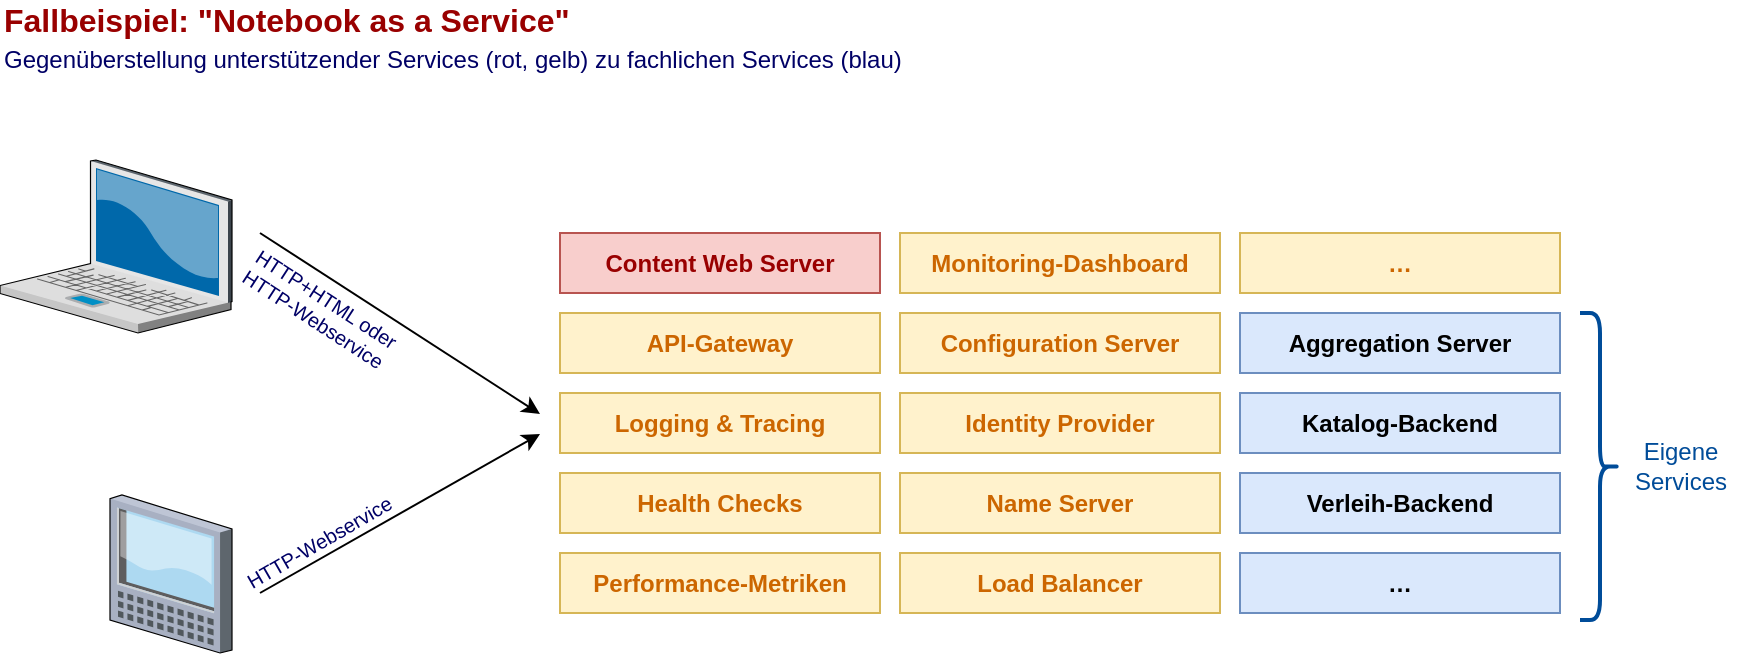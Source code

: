 <mxfile version="23.1.2" type="device" pages="2">
  <diagram name="services" id="gTJyQEtm0iGiL9PNHCEX">
    <mxGraphModel dx="2234" dy="366" grid="1" gridSize="10" guides="1" tooltips="1" connect="1" arrows="1" fold="1" page="0" pageScale="1" pageWidth="827" pageHeight="1169" math="0" shadow="0">
      <root>
        <mxCell id="PlpLn-77DpCHmZXiuhu--0" />
        <mxCell id="PlpLn-77DpCHmZXiuhu--1" parent="PlpLn-77DpCHmZXiuhu--0" />
        <mxCell id="PlpLn-77DpCHmZXiuhu--2" value="" style="verticalLabelPosition=bottom;aspect=fixed;html=1;verticalAlign=top;strokeColor=none;align=center;outlineConnect=0;shape=mxgraph.citrix.laptop_2;" parent="PlpLn-77DpCHmZXiuhu--1" vertex="1">
          <mxGeometry x="-480" y="520" width="116" height="86.5" as="geometry" />
        </mxCell>
        <mxCell id="PlpLn-77DpCHmZXiuhu--3" value="Fallbeispiel: &quot;Notebook as a Service&quot;" style="text;html=1;align=left;verticalAlign=middle;resizable=0;points=[];autosize=1;fontStyle=1;fontSize=16;fontColor=#990000;" parent="PlpLn-77DpCHmZXiuhu--1" vertex="1">
          <mxGeometry x="-480" y="440" width="300" height="20" as="geometry" />
        </mxCell>
        <mxCell id="PlpLn-77DpCHmZXiuhu--4" value="Gegenüberstellung unterstützender Services (rot, gelb) zu fachlichen Services (blau)" style="text;html=1;align=left;verticalAlign=middle;resizable=0;points=[];autosize=1;fontSize=12;fontColor=#000066;" parent="PlpLn-77DpCHmZXiuhu--1" vertex="1">
          <mxGeometry x="-480" y="460" width="460" height="20" as="geometry" />
        </mxCell>
        <mxCell id="PlpLn-77DpCHmZXiuhu--20" value="" style="endArrow=classic;html=1;strokeColor=#000000;fontSize=10;fontColor=#990000;" parent="PlpLn-77DpCHmZXiuhu--1" edge="1">
          <mxGeometry width="50" height="50" relative="1" as="geometry">
            <mxPoint x="-350" y="556.5" as="sourcePoint" />
            <mxPoint x="-210" y="647" as="targetPoint" />
          </mxGeometry>
        </mxCell>
        <mxCell id="PlpLn-77DpCHmZXiuhu--21" value="&lt;div&gt;HTTP+HTML oder&lt;br&gt;&lt;/div&gt;&lt;div&gt;HTTP-Webservice&lt;br&gt;&lt;/div&gt;" style="text;html=1;align=left;verticalAlign=middle;resizable=0;points=[];autosize=1;fontSize=10;labelBackgroundColor=none;fontColor=#000066;rotation=33;" parent="PlpLn-77DpCHmZXiuhu--1" vertex="1">
          <mxGeometry x="-364" y="583" width="100" height="30" as="geometry" />
        </mxCell>
        <mxCell id="PlpLn-77DpCHmZXiuhu--22" value="" style="verticalLabelPosition=bottom;aspect=fixed;html=1;verticalAlign=top;strokeColor=none;align=center;outlineConnect=0;shape=mxgraph.citrix.tablet_1;" parent="PlpLn-77DpCHmZXiuhu--1" vertex="1">
          <mxGeometry x="-425" y="687.5" width="61" height="79" as="geometry" />
        </mxCell>
        <mxCell id="PlpLn-77DpCHmZXiuhu--23" value="" style="endArrow=classic;html=1;strokeColor=#000000;fontSize=10;fontColor=#000066;" parent="PlpLn-77DpCHmZXiuhu--1" edge="1">
          <mxGeometry width="50" height="50" relative="1" as="geometry">
            <mxPoint x="-350" y="736.5" as="sourcePoint" />
            <mxPoint x="-210" y="657" as="targetPoint" />
          </mxGeometry>
        </mxCell>
        <mxCell id="PlpLn-77DpCHmZXiuhu--24" value="&lt;div&gt;HTTP-Webservice&lt;br&gt;&lt;/div&gt;" style="text;html=1;align=left;verticalAlign=middle;resizable=0;points=[];autosize=1;fontSize=10;labelBackgroundColor=none;fontColor=#000066;rotation=330;" parent="PlpLn-77DpCHmZXiuhu--1" vertex="1">
          <mxGeometry x="-364" y="696.5" width="100" height="20" as="geometry" />
        </mxCell>
        <mxCell id="huZ6jbBGV_iGCDyN7JHu-0" value="&lt;div align=&quot;center&quot;&gt;&lt;font style=&quot;font-size: 12px&quot;&gt;&lt;b&gt;Content Web Server&lt;/b&gt;&lt;/font&gt;&lt;br&gt;&lt;/div&gt;" style="rounded=0;whiteSpace=wrap;html=1;shadow=0;labelBackgroundColor=none;strokeColor=#b85450;strokeWidth=1;fillColor=#f8cecc;fontSize=10;align=center;fontColor=#990000;" parent="PlpLn-77DpCHmZXiuhu--1" vertex="1">
          <mxGeometry x="-200" y="556.5" width="160" height="30" as="geometry" />
        </mxCell>
        <mxCell id="huZ6jbBGV_iGCDyN7JHu-1" value="API-Gateway" style="rounded=0;whiteSpace=wrap;html=1;shadow=0;labelBackgroundColor=none;strokeColor=#d6b656;strokeWidth=1;fillColor=#fff2cc;fontSize=12;align=center;fontStyle=1;fontColor=#CC6600;" parent="PlpLn-77DpCHmZXiuhu--1" vertex="1">
          <mxGeometry x="-200" y="596.5" width="160" height="30" as="geometry" />
        </mxCell>
        <mxCell id="huZ6jbBGV_iGCDyN7JHu-2" value="Logging &amp;amp; Tracing" style="rounded=0;whiteSpace=wrap;html=1;shadow=0;labelBackgroundColor=none;strokeColor=#d6b656;strokeWidth=1;fillColor=#fff2cc;fontSize=12;align=center;fontStyle=1;fontColor=#CC6600;" parent="PlpLn-77DpCHmZXiuhu--1" vertex="1">
          <mxGeometry x="-200" y="636.5" width="160" height="30" as="geometry" />
        </mxCell>
        <mxCell id="huZ6jbBGV_iGCDyN7JHu-3" value="Health Checks" style="rounded=0;whiteSpace=wrap;html=1;shadow=0;labelBackgroundColor=none;strokeColor=#d6b656;strokeWidth=1;fillColor=#fff2cc;fontSize=12;align=center;fontStyle=1;fontColor=#CC6600;" parent="PlpLn-77DpCHmZXiuhu--1" vertex="1">
          <mxGeometry x="-200" y="676.5" width="160" height="30" as="geometry" />
        </mxCell>
        <mxCell id="huZ6jbBGV_iGCDyN7JHu-4" value="Monitoring-Dashboard" style="rounded=0;whiteSpace=wrap;html=1;shadow=0;labelBackgroundColor=none;strokeColor=#d6b656;strokeWidth=1;fillColor=#fff2cc;fontSize=12;align=center;fontStyle=1;fontColor=#CC6600;" parent="PlpLn-77DpCHmZXiuhu--1" vertex="1">
          <mxGeometry x="-30" y="556.5" width="160" height="30" as="geometry" />
        </mxCell>
        <mxCell id="huZ6jbBGV_iGCDyN7JHu-5" value="Performance-Metriken" style="rounded=0;whiteSpace=wrap;html=1;shadow=0;labelBackgroundColor=none;strokeColor=#d6b656;strokeWidth=1;fillColor=#fff2cc;fontSize=12;align=center;fontStyle=1;fontColor=#CC6600;" parent="PlpLn-77DpCHmZXiuhu--1" vertex="1">
          <mxGeometry x="-200" y="716.5" width="160" height="30" as="geometry" />
        </mxCell>
        <mxCell id="huZ6jbBGV_iGCDyN7JHu-6" value="Configuration Server" style="rounded=0;whiteSpace=wrap;html=1;shadow=0;labelBackgroundColor=none;strokeColor=#d6b656;strokeWidth=1;fillColor=#fff2cc;fontSize=12;align=center;fontStyle=1;fontColor=#CC6600;" parent="PlpLn-77DpCHmZXiuhu--1" vertex="1">
          <mxGeometry x="-30" y="596.5" width="160" height="30" as="geometry" />
        </mxCell>
        <mxCell id="huZ6jbBGV_iGCDyN7JHu-7" value="Identity Provider" style="rounded=0;whiteSpace=wrap;html=1;shadow=0;labelBackgroundColor=none;strokeColor=#d6b656;strokeWidth=1;fillColor=#fff2cc;fontSize=12;align=center;fontStyle=1;fontColor=#CC6600;" parent="PlpLn-77DpCHmZXiuhu--1" vertex="1">
          <mxGeometry x="-30" y="636.5" width="160" height="30" as="geometry" />
        </mxCell>
        <mxCell id="huZ6jbBGV_iGCDyN7JHu-8" value="Name Server" style="rounded=0;whiteSpace=wrap;html=1;shadow=0;labelBackgroundColor=none;strokeColor=#d6b656;strokeWidth=1;fillColor=#fff2cc;fontSize=12;align=center;fontStyle=1;fontColor=#CC6600;" parent="PlpLn-77DpCHmZXiuhu--1" vertex="1">
          <mxGeometry x="-30" y="676.5" width="160" height="30" as="geometry" />
        </mxCell>
        <mxCell id="huZ6jbBGV_iGCDyN7JHu-9" value="Load Balancer" style="rounded=0;whiteSpace=wrap;html=1;shadow=0;labelBackgroundColor=none;strokeColor=#d6b656;strokeWidth=1;fillColor=#fff2cc;fontSize=12;align=center;fontStyle=1;fontColor=#CC6600;" parent="PlpLn-77DpCHmZXiuhu--1" vertex="1">
          <mxGeometry x="-30" y="716.5" width="160" height="30" as="geometry" />
        </mxCell>
        <mxCell id="huZ6jbBGV_iGCDyN7JHu-10" value="…" style="rounded=0;whiteSpace=wrap;html=1;shadow=0;labelBackgroundColor=none;strokeColor=#d6b656;strokeWidth=1;fillColor=#fff2cc;fontSize=12;align=center;fontStyle=1;fontColor=#CC6600;" parent="PlpLn-77DpCHmZXiuhu--1" vertex="1">
          <mxGeometry x="140" y="556.5" width="160" height="30" as="geometry" />
        </mxCell>
        <mxCell id="huZ6jbBGV_iGCDyN7JHu-11" value="Aggregation Server" style="rounded=0;whiteSpace=wrap;html=1;shadow=0;labelBackgroundColor=none;strokeColor=#6c8ebf;strokeWidth=1;fillColor=#dae8fc;fontSize=12;align=center;fontStyle=1;" parent="PlpLn-77DpCHmZXiuhu--1" vertex="1">
          <mxGeometry x="140" y="596.5" width="160" height="30" as="geometry" />
        </mxCell>
        <mxCell id="huZ6jbBGV_iGCDyN7JHu-12" value="Katalog-Backend" style="rounded=0;whiteSpace=wrap;html=1;shadow=0;labelBackgroundColor=none;strokeColor=#6c8ebf;strokeWidth=1;fillColor=#dae8fc;fontSize=12;align=center;fontStyle=1;" parent="PlpLn-77DpCHmZXiuhu--1" vertex="1">
          <mxGeometry x="140" y="636.5" width="160" height="30" as="geometry" />
        </mxCell>
        <mxCell id="huZ6jbBGV_iGCDyN7JHu-13" value="Verleih-Backend" style="rounded=0;whiteSpace=wrap;html=1;shadow=0;labelBackgroundColor=none;strokeColor=#6c8ebf;strokeWidth=1;fillColor=#dae8fc;fontSize=12;align=center;fontStyle=1;" parent="PlpLn-77DpCHmZXiuhu--1" vertex="1">
          <mxGeometry x="140" y="676.5" width="160" height="30" as="geometry" />
        </mxCell>
        <mxCell id="huZ6jbBGV_iGCDyN7JHu-14" value="…" style="rounded=0;whiteSpace=wrap;html=1;shadow=0;labelBackgroundColor=none;strokeColor=#6c8ebf;strokeWidth=1;fillColor=#dae8fc;fontSize=12;align=center;fontStyle=1;" parent="PlpLn-77DpCHmZXiuhu--1" vertex="1">
          <mxGeometry x="140" y="716.5" width="160" height="30" as="geometry" />
        </mxCell>
        <mxCell id="gSXEand7UmNHJK1NmFvG-0" value="" style="shape=curlyBracket;whiteSpace=wrap;html=1;rounded=1;fillColor=none;align=left;strokeWidth=2;strokeColor=#004C99;rotation=180;" parent="PlpLn-77DpCHmZXiuhu--1" vertex="1">
          <mxGeometry x="310" y="596.5" width="20" height="153.5" as="geometry" />
        </mxCell>
        <mxCell id="gSXEand7UmNHJK1NmFvG-1" value="&lt;div&gt;Eigene&lt;/div&gt;&lt;div&gt;Services&lt;br&gt;&lt;/div&gt;" style="text;html=1;align=center;verticalAlign=middle;resizable=0;points=[];autosize=1;fontColor=#004C99;" parent="PlpLn-77DpCHmZXiuhu--1" vertex="1">
          <mxGeometry x="330" y="658.25" width="60" height="30" as="geometry" />
        </mxCell>
      </root>
    </mxGraphModel>
  </diagram>
  <diagram name="mesh" id="OX352t5WolGFexU2Y4o_">
    <mxGraphModel dx="2234" dy="366" grid="1" gridSize="10" guides="1" tooltips="1" connect="1" arrows="1" fold="1" page="0" pageScale="1" pageWidth="827" pageHeight="1169" math="0" shadow="0">
      <root>
        <mxCell id="mxSGa15Ukwd9OsAQ9iX2-0" />
        <mxCell id="mxSGa15Ukwd9OsAQ9iX2-1" parent="mxSGa15Ukwd9OsAQ9iX2-0" />
        <mxCell id="9VbLvSSkr78HjOSg2r5E-22" value="" style="endArrow=none;dashed=1;html=1;strokeColor=#B3B3B3;" parent="mxSGa15Ukwd9OsAQ9iX2-1" source="9VbLvSSkr78HjOSg2r5E-0" target="9VbLvSSkr78HjOSg2r5E-4" edge="1">
          <mxGeometry width="50" height="50" relative="1" as="geometry">
            <mxPoint x="-93.2" y="764.988" as="sourcePoint" />
            <mxPoint x="80" y="682.512" as="targetPoint" />
          </mxGeometry>
        </mxCell>
        <mxCell id="9VbLvSSkr78HjOSg2r5E-21" value="" style="endArrow=none;dashed=1;html=1;strokeColor=#B3B3B3;" parent="mxSGa15Ukwd9OsAQ9iX2-1" source="9VbLvSSkr78HjOSg2r5E-0" target="9VbLvSSkr78HjOSg2r5E-3" edge="1">
          <mxGeometry width="50" height="50" relative="1" as="geometry">
            <mxPoint x="-103.2" y="754.988" as="sourcePoint" />
            <mxPoint x="70" y="672.512" as="targetPoint" />
          </mxGeometry>
        </mxCell>
        <mxCell id="9VbLvSSkr78HjOSg2r5E-20" value="" style="endArrow=none;dashed=1;html=1;strokeColor=#B3B3B3;" parent="mxSGa15Ukwd9OsAQ9iX2-1" source="9VbLvSSkr78HjOSg2r5E-1" target="9VbLvSSkr78HjOSg2r5E-4" edge="1">
          <mxGeometry width="50" height="50" relative="1" as="geometry">
            <mxPoint x="-113.2" y="744.988" as="sourcePoint" />
            <mxPoint x="60" y="662.512" as="targetPoint" />
          </mxGeometry>
        </mxCell>
        <mxCell id="9VbLvSSkr78HjOSg2r5E-18" value="" style="endArrow=none;dashed=1;html=1;strokeColor=#B3B3B3;" parent="mxSGa15Ukwd9OsAQ9iX2-1" source="9VbLvSSkr78HjOSg2r5E-1" target="9VbLvSSkr78HjOSg2r5E-3" edge="1">
          <mxGeometry width="50" height="50" relative="1" as="geometry">
            <mxPoint x="-133.2" y="724.988" as="sourcePoint" />
            <mxPoint x="40" y="642.512" as="targetPoint" />
          </mxGeometry>
        </mxCell>
        <mxCell id="9VbLvSSkr78HjOSg2r5E-17" value="" style="endArrow=none;dashed=1;html=1;strokeColor=#B3B3B3;" parent="mxSGa15Ukwd9OsAQ9iX2-1" edge="1">
          <mxGeometry width="50" height="50" relative="1" as="geometry">
            <mxPoint x="230.4" y="820" as="sourcePoint" />
            <mxPoint x="230.4" y="707.5" as="targetPoint" />
          </mxGeometry>
        </mxCell>
        <mxCell id="9VbLvSSkr78HjOSg2r5E-16" value="" style="endArrow=none;dashed=1;html=1;strokeColor=#B3B3B3;" parent="mxSGa15Ukwd9OsAQ9iX2-1" source="9VbLvSSkr78HjOSg2r5E-2" target="9VbLvSSkr78HjOSg2r5E-4" edge="1">
          <mxGeometry width="50" height="50" relative="1" as="geometry">
            <mxPoint x="-153.2" y="704.988" as="sourcePoint" />
            <mxPoint x="20" y="622.512" as="targetPoint" />
          </mxGeometry>
        </mxCell>
        <mxCell id="9VbLvSSkr78HjOSg2r5E-15" value="" style="endArrow=none;dashed=1;html=1;strokeColor=#B3B3B3;" parent="mxSGa15Ukwd9OsAQ9iX2-1" source="9VbLvSSkr78HjOSg2r5E-3" target="9VbLvSSkr78HjOSg2r5E-2" edge="1">
          <mxGeometry width="50" height="50" relative="1" as="geometry">
            <mxPoint x="-163.2" y="694.988" as="sourcePoint" />
            <mxPoint x="10" y="612.512" as="targetPoint" />
            <Array as="points" />
          </mxGeometry>
        </mxCell>
        <mxCell id="9VbLvSSkr78HjOSg2r5E-14" value="" style="endArrow=none;dashed=1;html=1;strokeColor=#B3B3B3;" parent="mxSGa15Ukwd9OsAQ9iX2-1" edge="1">
          <mxGeometry width="50" height="50" relative="1" as="geometry">
            <mxPoint x="-8.6" y="743.5" as="sourcePoint" />
            <mxPoint x="-8.6" y="597.5" as="targetPoint" />
          </mxGeometry>
        </mxCell>
        <mxCell id="9VbLvSSkr78HjOSg2r5E-13" value="" style="endArrow=none;dashed=1;html=1;strokeColor=#B3B3B3;" parent="mxSGa15Ukwd9OsAQ9iX2-1" source="9VbLvSSkr78HjOSg2r5E-0" target="9VbLvSSkr78HjOSg2r5E-2" edge="1">
          <mxGeometry width="50" height="50" relative="1" as="geometry">
            <mxPoint x="-183.2" y="674.988" as="sourcePoint" />
            <mxPoint x="-10" y="592.512" as="targetPoint" />
          </mxGeometry>
        </mxCell>
        <mxCell id="9VbLvSSkr78HjOSg2r5E-12" value="" style="endArrow=none;dashed=1;html=1;strokeColor=#B3B3B3;" parent="mxSGa15Ukwd9OsAQ9iX2-1" source="9VbLvSSkr78HjOSg2r5E-0" target="9VbLvSSkr78HjOSg2r5E-1" edge="1">
          <mxGeometry width="50" height="50" relative="1" as="geometry">
            <mxPoint x="-180" y="880" as="sourcePoint" />
            <mxPoint x="-130" y="830" as="targetPoint" />
          </mxGeometry>
        </mxCell>
        <mxCell id="mxSGa15Ukwd9OsAQ9iX2-2" value="" style="verticalLabelPosition=bottom;aspect=fixed;html=1;verticalAlign=top;strokeColor=none;align=center;outlineConnect=0;shape=mxgraph.citrix.laptop_2;" parent="mxSGa15Ukwd9OsAQ9iX2-1" vertex="1">
          <mxGeometry x="-480" y="534.5" width="116" height="86.5" as="geometry" />
        </mxCell>
        <mxCell id="mxSGa15Ukwd9OsAQ9iX2-3" value="Fallbeispiel: &quot;Notebook as a Service&quot;" style="text;html=1;align=left;verticalAlign=middle;resizable=0;points=[];autosize=1;fontStyle=1;fontSize=16;fontColor=#990000;" parent="mxSGa15Ukwd9OsAQ9iX2-1" vertex="1">
          <mxGeometry x="-480" y="440" width="300" height="20" as="geometry" />
        </mxCell>
        <mxCell id="mxSGa15Ukwd9OsAQ9iX2-4" value="Abwicklung der internen Kommunikation über ein Service Mesh" style="text;html=1;align=left;verticalAlign=middle;resizable=0;points=[];autosize=1;fontSize=12;fontColor=#000066;" parent="mxSGa15Ukwd9OsAQ9iX2-1" vertex="1">
          <mxGeometry x="-480" y="460" width="350" height="20" as="geometry" />
        </mxCell>
        <mxCell id="mxSGa15Ukwd9OsAQ9iX2-20" value="" style="endArrow=classic;html=1;strokeColor=#000000;fontSize=10;fontColor=#990000;" parent="mxSGa15Ukwd9OsAQ9iX2-1" edge="1">
          <mxGeometry width="50" height="50" relative="1" as="geometry">
            <mxPoint x="-350" y="571" as="sourcePoint" />
            <mxPoint x="-240" y="650" as="targetPoint" />
          </mxGeometry>
        </mxCell>
        <mxCell id="mxSGa15Ukwd9OsAQ9iX2-21" value="&lt;div&gt;HTTP+HTML oder&lt;br&gt;&lt;/div&gt;&lt;div&gt;HTTP-Webservice&lt;br&gt;&lt;/div&gt;" style="text;html=1;align=left;verticalAlign=middle;resizable=0;points=[];autosize=1;fontSize=10;labelBackgroundColor=none;fontColor=#000066;rotation=35;" parent="mxSGa15Ukwd9OsAQ9iX2-1" vertex="1">
          <mxGeometry x="-364" y="597.5" width="100" height="30" as="geometry" />
        </mxCell>
        <mxCell id="mxSGa15Ukwd9OsAQ9iX2-22" value="" style="verticalLabelPosition=bottom;aspect=fixed;html=1;verticalAlign=top;strokeColor=none;align=center;outlineConnect=0;shape=mxgraph.citrix.tablet_1;" parent="mxSGa15Ukwd9OsAQ9iX2-1" vertex="1">
          <mxGeometry x="-425" y="702" width="61" height="79" as="geometry" />
        </mxCell>
        <mxCell id="mxSGa15Ukwd9OsAQ9iX2-23" value="" style="endArrow=classic;html=1;strokeColor=#000000;fontSize=10;fontColor=#000066;" parent="mxSGa15Ukwd9OsAQ9iX2-1" edge="1">
          <mxGeometry width="50" height="50" relative="1" as="geometry">
            <mxPoint x="-350" y="751" as="sourcePoint" />
            <mxPoint x="-240" y="671" as="targetPoint" />
          </mxGeometry>
        </mxCell>
        <mxCell id="mxSGa15Ukwd9OsAQ9iX2-24" value="&lt;div&gt;HTTP-Webservice&lt;br&gt;&lt;/div&gt;" style="text;html=1;align=left;verticalAlign=middle;resizable=0;points=[];autosize=1;fontSize=10;labelBackgroundColor=none;fontColor=#000066;rotation=323;" parent="mxSGa15Ukwd9OsAQ9iX2-1" vertex="1">
          <mxGeometry x="-364" y="707" width="100" height="20" as="geometry" />
        </mxCell>
        <mxCell id="9VbLvSSkr78HjOSg2r5E-5" value="" style="group" parent="mxSGa15Ukwd9OsAQ9iX2-1" vertex="1" connectable="0">
          <mxGeometry x="-230" y="621" width="250" height="180" as="geometry" />
        </mxCell>
        <mxCell id="9VbLvSSkr78HjOSg2r5E-0" value="" style="verticalLabelPosition=bottom;aspect=fixed;html=1;verticalAlign=top;strokeColor=none;align=center;outlineConnect=0;shape=mxgraph.citrix.chassis;" parent="9VbLvSSkr78HjOSg2r5E-5" vertex="1">
          <mxGeometry y="29" width="36.8" height="47.5" as="geometry" />
        </mxCell>
        <mxCell id="mxSGa15Ukwd9OsAQ9iX2-31" value="" style="verticalLabelPosition=bottom;aspect=fixed;html=1;verticalAlign=top;strokeColor=none;align=center;outlineConnect=0;shape=mxgraph.citrix.edgesight_server;shadow=0;fillColor=none;fontSize=10;fontColor=#000000;" parent="9VbLvSSkr78HjOSg2r5E-5" vertex="1">
          <mxGeometry x="20" width="76.5" height="90" as="geometry" />
        </mxCell>
        <mxCell id="mxSGa15Ukwd9OsAQ9iX2-32" value="&lt;div&gt;&lt;b&gt;API-Gateway&lt;/b&gt;&lt;br&gt;&lt;div style=&quot;font-size: 10px&quot;&gt;&lt;font style=&quot;font-size: 10px&quot;&gt;» Zentrale Authentifizierung&lt;/font&gt;&lt;/div&gt;&lt;div style=&quot;font-size: 10px&quot;&gt;&lt;font style=&quot;font-size: 10px&quot;&gt;» Zentrale Autorisierung&lt;br&gt;&lt;/font&gt;&lt;/div&gt;&lt;div style=&quot;font-size: 10px&quot;&gt;&lt;font style=&quot;font-size: 10px&quot;&gt;» Zentrale SSL-Verschlüsselung&lt;/font&gt;&lt;br&gt;&lt;font style=&quot;font-size: 10px&quot;&gt;&lt;font style=&quot;font-size: 10px&quot;&gt;» API-Dokumentation&lt;/font&gt;&lt;/font&gt;&lt;/div&gt;&lt;font style=&quot;font-size: 10px&quot;&gt;&lt;font style=&quot;font-size: 10px&quot;&gt;» …&lt;/font&gt;&lt;/font&gt;&lt;/div&gt;" style="text;html=1;align=left;verticalAlign=top;resizable=0;points=[];autosize=1;fontColor=#004C99;" parent="9VbLvSSkr78HjOSg2r5E-5" vertex="1">
          <mxGeometry x="20" y="90" width="160" height="90" as="geometry" />
        </mxCell>
        <mxCell id="9VbLvSSkr78HjOSg2r5E-6" value="" style="group" parent="mxSGa15Ukwd9OsAQ9iX2-1" vertex="1" connectable="0">
          <mxGeometry x="-20" y="520" width="190" height="171" as="geometry" />
        </mxCell>
        <mxCell id="9VbLvSSkr78HjOSg2r5E-1" value="" style="verticalLabelPosition=bottom;aspect=fixed;html=1;verticalAlign=top;strokeColor=none;align=center;outlineConnect=0;shape=mxgraph.citrix.chassis;" parent="9VbLvSSkr78HjOSg2r5E-6" vertex="1">
          <mxGeometry y="30" width="36.8" height="47.5" as="geometry" />
        </mxCell>
        <mxCell id="mxSGa15Ukwd9OsAQ9iX2-7" value="" style="verticalLabelPosition=bottom;aspect=fixed;html=1;verticalAlign=top;strokeColor=none;align=center;outlineConnect=0;shape=mxgraph.citrix.web_server;" parent="9VbLvSSkr78HjOSg2r5E-6" vertex="1">
          <mxGeometry x="20" width="76.5" height="90" as="geometry" />
        </mxCell>
        <mxCell id="mxSGa15Ukwd9OsAQ9iX2-8" value="&lt;b&gt;Content Web Server&lt;/b&gt;&lt;br&gt;&lt;div style=&quot;font-size: 10px&quot;&gt;&lt;font style=&quot;font-size: 10px&quot;&gt;» Statische HTML/CSS/JS-Dateien&lt;/font&gt;&lt;/div&gt;&lt;div style=&quot;font-size: 10px&quot;&gt;&lt;font style=&quot;font-size: 10px&quot;&gt;» Statische Bilder und Videos&lt;/font&gt;&lt;/div&gt;&lt;div style=&quot;font-size: 10px&quot;&gt;&lt;font style=&quot;font-size: 10px&quot;&gt;» …&lt;br&gt;&lt;/font&gt;&lt;/div&gt;&lt;div style=&quot;font-size: 10px&quot;&gt;&lt;font style=&quot;font-size: 10px&quot;&gt;&lt;br&gt;&lt;/font&gt;&lt;/div&gt;" style="text;html=1;align=left;verticalAlign=top;resizable=0;points=[];autosize=1;fontColor=#990000;" parent="9VbLvSSkr78HjOSg2r5E-6" vertex="1">
          <mxGeometry x="20" y="91" width="170" height="80" as="geometry" />
        </mxCell>
        <mxCell id="9VbLvSSkr78HjOSg2r5E-7" value="" style="group" parent="mxSGa15Ukwd9OsAQ9iX2-1" vertex="1" connectable="0">
          <mxGeometry x="-20" y="713.5" width="200" height="171" as="geometry" />
        </mxCell>
        <mxCell id="9VbLvSSkr78HjOSg2r5E-2" value="" style="verticalLabelPosition=bottom;aspect=fixed;html=1;verticalAlign=top;strokeColor=none;align=center;outlineConnect=0;shape=mxgraph.citrix.chassis;" parent="9VbLvSSkr78HjOSg2r5E-7" vertex="1">
          <mxGeometry y="30" width="36.8" height="47.5" as="geometry" />
        </mxCell>
        <mxCell id="mxSGa15Ukwd9OsAQ9iX2-27" value="" style="verticalLabelPosition=bottom;aspect=fixed;html=1;verticalAlign=top;strokeColor=none;align=center;outlineConnect=0;shape=mxgraph.citrix.edgesight_server;shadow=0;fillColor=none;fontSize=10;fontColor=#000000;" parent="9VbLvSSkr78HjOSg2r5E-7" vertex="1">
          <mxGeometry x="20" width="76.5" height="90" as="geometry" />
        </mxCell>
        <mxCell id="mxSGa15Ukwd9OsAQ9iX2-28" value="&lt;b&gt;Aggregation Server&lt;/b&gt;&lt;br&gt;&lt;div style=&quot;font-size: 10px&quot;&gt;&lt;font style=&quot;font-size: 10px&quot;&gt;» Konsolidiert die Backends zu einem&lt;/font&gt;&lt;/div&gt;&lt;div style=&quot;font-size: 10px&quot;&gt;&lt;font style=&quot;font-size: 10px&quot;&gt;» Dadurch größere Abschirmung&lt;br&gt;&lt;/font&gt;&lt;/div&gt;&lt;div style=&quot;font-size: 10px&quot;&gt;&lt;font style=&quot;font-size: 10px&quot;&gt;» Zentralle Stelle für Circuit Breaker&lt;/font&gt;&lt;/div&gt;&lt;div style=&quot;font-size: 10px&quot;&gt;&lt;font style=&quot;font-size: 10px&quot;&gt;» …&lt;br&gt;&lt;/font&gt;&lt;/div&gt;" style="text;html=1;align=left;verticalAlign=top;resizable=0;points=[];autosize=1;fontColor=#004C99;" parent="9VbLvSSkr78HjOSg2r5E-7" vertex="1">
          <mxGeometry x="20" y="91" width="180" height="80" as="geometry" />
        </mxCell>
        <mxCell id="9VbLvSSkr78HjOSg2r5E-8" value="" style="group" parent="mxSGa15Ukwd9OsAQ9iX2-1" vertex="1" connectable="0">
          <mxGeometry x="220" y="631" width="200" height="141" as="geometry" />
        </mxCell>
        <mxCell id="9VbLvSSkr78HjOSg2r5E-3" value="" style="verticalLabelPosition=bottom;aspect=fixed;html=1;verticalAlign=top;strokeColor=none;align=center;outlineConnect=0;shape=mxgraph.citrix.chassis;" parent="9VbLvSSkr78HjOSg2r5E-8" vertex="1">
          <mxGeometry y="29" width="36.8" height="47.5" as="geometry" />
        </mxCell>
        <mxCell id="mxSGa15Ukwd9OsAQ9iX2-11" style="rounded=0;orthogonalLoop=1;jettySize=auto;html=1;endArrow=none;endFill=0;" parent="9VbLvSSkr78HjOSg2r5E-8" target="mxSGa15Ukwd9OsAQ9iX2-14" edge="1">
          <mxGeometry x="20" as="geometry">
            <mxPoint x="80" y="65" as="sourcePoint" />
          </mxGeometry>
        </mxCell>
        <mxCell id="mxSGa15Ukwd9OsAQ9iX2-12" value="" style="verticalLabelPosition=bottom;aspect=fixed;html=1;verticalAlign=top;strokeColor=none;align=center;outlineConnect=0;shape=mxgraph.citrix.web_server;" parent="9VbLvSSkr78HjOSg2r5E-8" vertex="1">
          <mxGeometry x="20" width="76.5" height="90" as="geometry" />
        </mxCell>
        <mxCell id="mxSGa15Ukwd9OsAQ9iX2-13" value="&lt;div&gt;&lt;b&gt;Katalog-Backend&lt;br&gt;&lt;/b&gt;&lt;/div&gt;&lt;div style=&quot;font-size: 10px&quot;&gt;&lt;font style=&quot;font-size: 10px&quot;&gt;» Serverseitige HTML-Generierung&lt;/font&gt;&lt;/div&gt;&lt;div style=&quot;font-size: 10px&quot;&gt;&lt;font style=&quot;font-size: 10px&quot;&gt;» Verwaltung der ausleihbaren Geräte&lt;br&gt;&lt;/font&gt;&lt;/div&gt;" style="text;html=1;align=left;verticalAlign=top;resizable=0;points=[];autosize=1;" parent="9VbLvSSkr78HjOSg2r5E-8" vertex="1">
          <mxGeometry x="20" y="91" width="180" height="50" as="geometry" />
        </mxCell>
        <mxCell id="mxSGa15Ukwd9OsAQ9iX2-14" value="" style="verticalLabelPosition=bottom;aspect=fixed;html=1;verticalAlign=top;strokeColor=none;align=center;outlineConnect=0;shape=mxgraph.citrix.database;" parent="9VbLvSSkr78HjOSg2r5E-8" vertex="1">
          <mxGeometry x="110" y="40" width="42.5" height="50" as="geometry" />
        </mxCell>
        <mxCell id="9VbLvSSkr78HjOSg2r5E-9" value="" style="group" parent="mxSGa15Ukwd9OsAQ9iX2-1" vertex="1" connectable="0">
          <mxGeometry x="220" y="791" width="220" height="151" as="geometry" />
        </mxCell>
        <mxCell id="9VbLvSSkr78HjOSg2r5E-4" value="" style="verticalLabelPosition=bottom;aspect=fixed;html=1;verticalAlign=top;strokeColor=none;align=center;outlineConnect=0;shape=mxgraph.citrix.chassis;" parent="9VbLvSSkr78HjOSg2r5E-9" vertex="1">
          <mxGeometry y="29" width="36.8" height="47.5" as="geometry" />
        </mxCell>
        <mxCell id="mxSGa15Ukwd9OsAQ9iX2-16" style="rounded=0;orthogonalLoop=1;jettySize=auto;html=1;endArrow=none;endFill=0;" parent="9VbLvSSkr78HjOSg2r5E-9" target="mxSGa15Ukwd9OsAQ9iX2-19" edge="1">
          <mxGeometry x="20" as="geometry">
            <mxPoint x="80" y="65" as="sourcePoint" />
          </mxGeometry>
        </mxCell>
        <mxCell id="mxSGa15Ukwd9OsAQ9iX2-17" value="" style="verticalLabelPosition=bottom;aspect=fixed;html=1;verticalAlign=top;strokeColor=none;align=center;outlineConnect=0;shape=mxgraph.citrix.web_server;" parent="9VbLvSSkr78HjOSg2r5E-9" vertex="1">
          <mxGeometry x="20" width="76.5" height="90" as="geometry" />
        </mxCell>
        <mxCell id="mxSGa15Ukwd9OsAQ9iX2-18" value="&lt;div&gt;&lt;b&gt;Verleih-Backend&lt;br&gt;&lt;/b&gt;&lt;/div&gt;&lt;div style=&quot;font-size: 10px&quot;&gt;&lt;font style=&quot;font-size: 10px&quot;&gt;» Serverseitige HTML-Generierung&lt;/font&gt;&lt;br&gt;&lt;div style=&quot;font-size: 10px&quot;&gt;&lt;font style=&quot;font-size: 10px&quot;&gt;» Funktionen zum Ausleihen von Geräten&lt;/font&gt;&lt;/div&gt;&lt;div style=&quot;font-size: 10px&quot;&gt;&lt;font style=&quot;font-size: 10px&quot;&gt;» Bezahlung und Abrechnung&lt;/font&gt;&lt;/div&gt;&lt;/div&gt;" style="text;html=1;align=left;verticalAlign=top;resizable=0;points=[];autosize=1;" parent="9VbLvSSkr78HjOSg2r5E-9" vertex="1">
          <mxGeometry x="20" y="91" width="200" height="60" as="geometry" />
        </mxCell>
        <mxCell id="mxSGa15Ukwd9OsAQ9iX2-19" value="" style="verticalLabelPosition=bottom;aspect=fixed;html=1;verticalAlign=top;strokeColor=none;align=center;outlineConnect=0;shape=mxgraph.citrix.database;" parent="9VbLvSSkr78HjOSg2r5E-9" vertex="1">
          <mxGeometry x="110" y="40" width="42.5" height="50" as="geometry" />
        </mxCell>
        <mxCell id="9VbLvSSkr78HjOSg2r5E-23" value="&lt;div&gt;Hier stellt die Cloud-Umgebung jedem Service einen &lt;b&gt;„Sidecar“&lt;/b&gt; genannten&lt;/div&gt;&lt;div&gt;&lt;b&gt;Proxy-Server&lt;/b&gt; zur Verfügung, über den jegliche Kommunikation mit den anderen&lt;/div&gt;&lt;div&gt;Services abgewickelt wird. Insbesondere das Problem der &lt;b&gt;Service Discovery&lt;/b&gt;,&lt;/div&gt;&lt;div&gt;also die Entkopplung der Services, so dass sie miteinander kommunizieren können,&lt;/div&gt;&lt;div&gt;ohne ihre gegenseitigen URLs zu kennen, wird vom Sidecar gelöst.&lt;/div&gt;&lt;div&gt;&lt;br&gt;&lt;/div&gt;&lt;div&gt;Oft übernehmen die Sidecars darüber hinaus noch weitere Funktionen wie&lt;/div&gt;&lt;div&gt;&lt;b&gt;Health Checks&lt;/b&gt; und &lt;b&gt;Monitoring&lt;/b&gt;.&lt;br&gt;&lt;/div&gt;" style="text;html=1;align=left;verticalAlign=top;resizable=0;points=[];autosize=1;" parent="mxSGa15Ukwd9OsAQ9iX2-1" vertex="1">
          <mxGeometry x="-480" y="810" width="470" height="130" as="geometry" />
        </mxCell>
      </root>
    </mxGraphModel>
  </diagram>
</mxfile>
